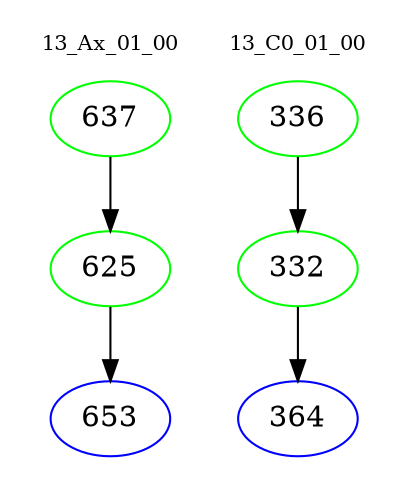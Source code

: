 digraph{
subgraph cluster_0 {
color = white
label = "13_Ax_01_00";
fontsize=10;
T0_637 [label="637", color="green"]
T0_637 -> T0_625 [color="black"]
T0_625 [label="625", color="green"]
T0_625 -> T0_653 [color="black"]
T0_653 [label="653", color="blue"]
}
subgraph cluster_1 {
color = white
label = "13_C0_01_00";
fontsize=10;
T1_336 [label="336", color="green"]
T1_336 -> T1_332 [color="black"]
T1_332 [label="332", color="green"]
T1_332 -> T1_364 [color="black"]
T1_364 [label="364", color="blue"]
}
}
